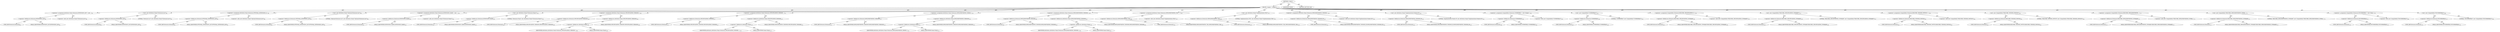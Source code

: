 digraph "&lt;clinit&gt;" {  
"111669149718" [label = <(METHOD,&lt;clinit&gt;)> ]
"25769803842" [label = <(BLOCK,&lt;empty&gt;,&lt;empty&gt;)> ]
"30064771405" [label = <(&lt;operator&gt;.assignment,Attributes.Name Extension.EXTENSION_LIST = new ...)<SUB>82</SUB>> ]
"30064771406" [label = <(&lt;operator&gt;.fieldAccess,Extension.EXTENSION_LIST)<SUB>82</SUB>> ]
"180388626466" [label = <(TYPE_REF,Extension,Extension)<SUB>82</SUB>> ]
"55834574913" [label = <(FIELD_IDENTIFIER,EXTENSION_LIST,EXTENSION_LIST)<SUB>82</SUB>> ]
"30064771407" [label = <(&lt;operator&gt;.alloc,new Attributes.Name(&quot;Extension-List&quot;))<SUB>83</SUB>> ]
"30064771408" [label = <(&lt;init&gt;,new Attributes.Name(&quot;Extension-List&quot;))<SUB>83</SUB>> ]
"30064771409" [label = <(&lt;operator&gt;.fieldAccess,Extension.EXTENSION_LIST)<SUB>82</SUB>> ]
"180388626467" [label = <(TYPE_REF,Extension,Extension)<SUB>82</SUB>> ]
"55834574914" [label = <(FIELD_IDENTIFIER,EXTENSION_LIST,EXTENSION_LIST)<SUB>82</SUB>> ]
"90194313269" [label = <(LITERAL,&quot;Extension-List&quot;,new Attributes.Name(&quot;Extension-List&quot;))<SUB>83</SUB>> ]
"30064771410" [label = <(&lt;operator&gt;.assignment,Attributes.Name Extension.OPTIONAL_EXTENSION_LI...)<SUB>95</SUB>> ]
"30064771411" [label = <(&lt;operator&gt;.fieldAccess,Extension.OPTIONAL_EXTENSION_LIST)<SUB>95</SUB>> ]
"180388626468" [label = <(TYPE_REF,Extension,Extension)<SUB>95</SUB>> ]
"55834574915" [label = <(FIELD_IDENTIFIER,OPTIONAL_EXTENSION_LIST,OPTIONAL_EXTENSION_LIST)<SUB>95</SUB>> ]
"30064771412" [label = <(&lt;operator&gt;.alloc,new Attributes.Name(&quot;Optional-Extension-List&quot;))<SUB>96</SUB>> ]
"30064771413" [label = <(&lt;init&gt;,new Attributes.Name(&quot;Optional-Extension-List&quot;))<SUB>96</SUB>> ]
"30064771414" [label = <(&lt;operator&gt;.fieldAccess,Extension.OPTIONAL_EXTENSION_LIST)<SUB>95</SUB>> ]
"180388626469" [label = <(TYPE_REF,Extension,Extension)<SUB>95</SUB>> ]
"55834574916" [label = <(FIELD_IDENTIFIER,OPTIONAL_EXTENSION_LIST,OPTIONAL_EXTENSION_LIST)<SUB>95</SUB>> ]
"90194313270" [label = <(LITERAL,&quot;Optional-Extension-List&quot;,new Attributes.Name(&quot;Optional-Extension-List&quot;))<SUB>96</SUB>> ]
"30064771415" [label = <(&lt;operator&gt;.assignment,Attributes.Name Extension.EXTENSION_NAME = new ...)<SUB>102</SUB>> ]
"30064771416" [label = <(&lt;operator&gt;.fieldAccess,Extension.EXTENSION_NAME)<SUB>102</SUB>> ]
"180388626470" [label = <(TYPE_REF,Extension,Extension)<SUB>102</SUB>> ]
"55834574917" [label = <(FIELD_IDENTIFIER,EXTENSION_NAME,EXTENSION_NAME)<SUB>102</SUB>> ]
"30064771417" [label = <(&lt;operator&gt;.alloc,new Attributes.Name(&quot;Extension-Name&quot;))<SUB>103</SUB>> ]
"30064771418" [label = <(&lt;init&gt;,new Attributes.Name(&quot;Extension-Name&quot;))<SUB>103</SUB>> ]
"30064771419" [label = <(&lt;operator&gt;.fieldAccess,Extension.EXTENSION_NAME)<SUB>102</SUB>> ]
"180388626471" [label = <(TYPE_REF,Extension,Extension)<SUB>102</SUB>> ]
"55834574918" [label = <(FIELD_IDENTIFIER,EXTENSION_NAME,EXTENSION_NAME)<SUB>102</SUB>> ]
"90194313271" [label = <(LITERAL,&quot;Extension-Name&quot;,new Attributes.Name(&quot;Extension-Name&quot;))<SUB>103</SUB>> ]
"30064771420" [label = <(&lt;operator&gt;.assignment,Attributes.Name Extension.SPECIFICATION_VERSION...)<SUB>108</SUB>> ]
"30064771421" [label = <(&lt;operator&gt;.fieldAccess,Extension.SPECIFICATION_VERSION)<SUB>108</SUB>> ]
"180388626472" [label = <(TYPE_REF,Extension,Extension)<SUB>108</SUB>> ]
"55834574919" [label = <(FIELD_IDENTIFIER,SPECIFICATION_VERSION,SPECIFICATION_VERSION)<SUB>108</SUB>> ]
"30064771422" [label = <(&lt;operator&gt;.fieldAccess,Attributes.Name.SPECIFICATION_VERSION)<SUB>109</SUB>> ]
"30064771423" [label = <(&lt;operator&gt;.fieldAccess,Attributes.Name)<SUB>109</SUB>> ]
"68719477041" [label = <(IDENTIFIER,Attributes,Attributes.Name Extension.SPECIFICATION_VERSION...)<SUB>109</SUB>> ]
"55834574920" [label = <(FIELD_IDENTIFIER,Name,Name)<SUB>109</SUB>> ]
"55834574921" [label = <(FIELD_IDENTIFIER,SPECIFICATION_VERSION,SPECIFICATION_VERSION)<SUB>109</SUB>> ]
"30064771424" [label = <(&lt;operator&gt;.assignment,Attributes.Name Extension.SPECIFICATION_VENDOR ...)<SUB>115</SUB>> ]
"30064771425" [label = <(&lt;operator&gt;.fieldAccess,Extension.SPECIFICATION_VENDOR)<SUB>115</SUB>> ]
"180388626473" [label = <(TYPE_REF,Extension,Extension)<SUB>115</SUB>> ]
"55834574922" [label = <(FIELD_IDENTIFIER,SPECIFICATION_VENDOR,SPECIFICATION_VENDOR)<SUB>115</SUB>> ]
"30064771426" [label = <(&lt;operator&gt;.fieldAccess,Attributes.Name.SPECIFICATION_VENDOR)<SUB>116</SUB>> ]
"30064771427" [label = <(&lt;operator&gt;.fieldAccess,Attributes.Name)<SUB>116</SUB>> ]
"68719477042" [label = <(IDENTIFIER,Attributes,Attributes.Name Extension.SPECIFICATION_VENDOR ...)<SUB>116</SUB>> ]
"55834574923" [label = <(FIELD_IDENTIFIER,Name,Name)<SUB>116</SUB>> ]
"55834574924" [label = <(FIELD_IDENTIFIER,SPECIFICATION_VENDOR,SPECIFICATION_VENDOR)<SUB>116</SUB>> ]
"30064771428" [label = <(&lt;operator&gt;.assignment,Attributes.Name Extension.IMPLEMENTATION_VERSIO...)<SUB>122</SUB>> ]
"30064771429" [label = <(&lt;operator&gt;.fieldAccess,Extension.IMPLEMENTATION_VERSION)<SUB>122</SUB>> ]
"180388626474" [label = <(TYPE_REF,Extension,Extension)<SUB>122</SUB>> ]
"55834574925" [label = <(FIELD_IDENTIFIER,IMPLEMENTATION_VERSION,IMPLEMENTATION_VERSION)<SUB>122</SUB>> ]
"30064771430" [label = <(&lt;operator&gt;.fieldAccess,Attributes.Name.IMPLEMENTATION_VERSION)<SUB>123</SUB>> ]
"30064771431" [label = <(&lt;operator&gt;.fieldAccess,Attributes.Name)<SUB>123</SUB>> ]
"68719477043" [label = <(IDENTIFIER,Attributes,Attributes.Name Extension.IMPLEMENTATION_VERSIO...)<SUB>123</SUB>> ]
"55834574926" [label = <(FIELD_IDENTIFIER,Name,Name)<SUB>123</SUB>> ]
"55834574927" [label = <(FIELD_IDENTIFIER,IMPLEMENTATION_VERSION,IMPLEMENTATION_VERSION)<SUB>123</SUB>> ]
"30064771432" [label = <(&lt;operator&gt;.assignment,Attributes.Name Extension.IMPLEMENTATION_VENDOR...)<SUB>129</SUB>> ]
"30064771433" [label = <(&lt;operator&gt;.fieldAccess,Extension.IMPLEMENTATION_VENDOR)<SUB>129</SUB>> ]
"180388626475" [label = <(TYPE_REF,Extension,Extension)<SUB>129</SUB>> ]
"55834574928" [label = <(FIELD_IDENTIFIER,IMPLEMENTATION_VENDOR,IMPLEMENTATION_VENDOR)<SUB>129</SUB>> ]
"30064771434" [label = <(&lt;operator&gt;.fieldAccess,Attributes.Name.IMPLEMENTATION_VENDOR)<SUB>130</SUB>> ]
"30064771435" [label = <(&lt;operator&gt;.fieldAccess,Attributes.Name)<SUB>130</SUB>> ]
"68719477044" [label = <(IDENTIFIER,Attributes,Attributes.Name Extension.IMPLEMENTATION_VENDOR...)<SUB>130</SUB>> ]
"55834574929" [label = <(FIELD_IDENTIFIER,Name,Name)<SUB>130</SUB>> ]
"55834574930" [label = <(FIELD_IDENTIFIER,IMPLEMENTATION_VENDOR,IMPLEMENTATION_VENDOR)<SUB>130</SUB>> ]
"30064771436" [label = <(&lt;operator&gt;.assignment,Attributes.Name Extension.IMPLEMENTATION_URL = ...)<SUB>136</SUB>> ]
"30064771437" [label = <(&lt;operator&gt;.fieldAccess,Extension.IMPLEMENTATION_URL)<SUB>136</SUB>> ]
"180388626476" [label = <(TYPE_REF,Extension,Extension)<SUB>136</SUB>> ]
"55834574931" [label = <(FIELD_IDENTIFIER,IMPLEMENTATION_URL,IMPLEMENTATION_URL)<SUB>136</SUB>> ]
"30064771438" [label = <(&lt;operator&gt;.alloc,new Attributes.Name(&quot;Implementation-URL&quot;))<SUB>137</SUB>> ]
"30064771439" [label = <(&lt;init&gt;,new Attributes.Name(&quot;Implementation-URL&quot;))<SUB>137</SUB>> ]
"30064771440" [label = <(&lt;operator&gt;.fieldAccess,Extension.IMPLEMENTATION_URL)<SUB>136</SUB>> ]
"180388626477" [label = <(TYPE_REF,Extension,Extension)<SUB>136</SUB>> ]
"55834574932" [label = <(FIELD_IDENTIFIER,IMPLEMENTATION_URL,IMPLEMENTATION_URL)<SUB>136</SUB>> ]
"90194313272" [label = <(LITERAL,&quot;Implementation-URL&quot;,new Attributes.Name(&quot;Implementation-URL&quot;))<SUB>137</SUB>> ]
"30064771441" [label = <(&lt;operator&gt;.assignment,Attributes.Name Extension.IMPLEMENTATION_VENDOR...)<SUB>143</SUB>> ]
"30064771442" [label = <(&lt;operator&gt;.fieldAccess,Extension.IMPLEMENTATION_VENDOR_ID)<SUB>143</SUB>> ]
"180388626478" [label = <(TYPE_REF,Extension,Extension)<SUB>143</SUB>> ]
"55834574933" [label = <(FIELD_IDENTIFIER,IMPLEMENTATION_VENDOR_ID,IMPLEMENTATION_VENDOR_ID)<SUB>143</SUB>> ]
"30064771443" [label = <(&lt;operator&gt;.alloc,new Attributes.Name(&quot;Implementation-Vendor-Id&quot;))<SUB>144</SUB>> ]
"30064771444" [label = <(&lt;init&gt;,new Attributes.Name(&quot;Implementation-Vendor-Id&quot;))<SUB>144</SUB>> ]
"30064771445" [label = <(&lt;operator&gt;.fieldAccess,Extension.IMPLEMENTATION_VENDOR_ID)<SUB>143</SUB>> ]
"180388626479" [label = <(TYPE_REF,Extension,Extension)<SUB>143</SUB>> ]
"55834574934" [label = <(FIELD_IDENTIFIER,IMPLEMENTATION_VENDOR_ID,IMPLEMENTATION_VENDOR_ID)<SUB>143</SUB>> ]
"90194313273" [label = <(LITERAL,&quot;Implementation-Vendor-Id&quot;,new Attributes.Name(&quot;Implementation-Vendor-Id&quot;))<SUB>144</SUB>> ]
"30064771446" [label = <(&lt;operator&gt;.assignment,Compatibility Extension.COMPATIBLE = new Compat...)<SUB>149</SUB>> ]
"30064771447" [label = <(&lt;operator&gt;.fieldAccess,Extension.COMPATIBLE)<SUB>149</SUB>> ]
"180388626480" [label = <(TYPE_REF,Extension,Extension)<SUB>149</SUB>> ]
"55834574935" [label = <(FIELD_IDENTIFIER,COMPATIBLE,COMPATIBLE)<SUB>149</SUB>> ]
"30064771448" [label = <(&lt;operator&gt;.alloc,new Compatibility(&quot;COMPATIBLE&quot;))<SUB>150</SUB>> ]
"30064771449" [label = <(&lt;init&gt;,new Compatibility(&quot;COMPATIBLE&quot;))<SUB>150</SUB>> ]
"30064771450" [label = <(&lt;operator&gt;.fieldAccess,Extension.COMPATIBLE)<SUB>149</SUB>> ]
"180388626481" [label = <(TYPE_REF,Extension,Extension)<SUB>149</SUB>> ]
"55834574936" [label = <(FIELD_IDENTIFIER,COMPATIBLE,COMPATIBLE)<SUB>149</SUB>> ]
"90194313274" [label = <(LITERAL,&quot;COMPATIBLE&quot;,new Compatibility(&quot;COMPATIBLE&quot;))<SUB>150</SUB>> ]
"30064771451" [label = <(&lt;operator&gt;.assignment,Compatibility Extension.REQUIRE_SPECIFICATION_U...)<SUB>156</SUB>> ]
"30064771452" [label = <(&lt;operator&gt;.fieldAccess,Extension.REQUIRE_SPECIFICATION_UPGRADE)<SUB>156</SUB>> ]
"180388626482" [label = <(TYPE_REF,Extension,Extension)<SUB>156</SUB>> ]
"55834574937" [label = <(FIELD_IDENTIFIER,REQUIRE_SPECIFICATION_UPGRADE,REQUIRE_SPECIFICATION_UPGRADE)<SUB>156</SUB>> ]
"30064771453" [label = <(&lt;operator&gt;.alloc,new Compatibility(&quot;REQUIRE_SPECIFICATION_UPGRADE&quot;))<SUB>157</SUB>> ]
"30064771454" [label = <(&lt;init&gt;,new Compatibility(&quot;REQUIRE_SPECIFICATION_UPGRADE&quot;))<SUB>157</SUB>> ]
"30064771455" [label = <(&lt;operator&gt;.fieldAccess,Extension.REQUIRE_SPECIFICATION_UPGRADE)<SUB>156</SUB>> ]
"180388626483" [label = <(TYPE_REF,Extension,Extension)<SUB>156</SUB>> ]
"55834574938" [label = <(FIELD_IDENTIFIER,REQUIRE_SPECIFICATION_UPGRADE,REQUIRE_SPECIFICATION_UPGRADE)<SUB>156</SUB>> ]
"90194313275" [label = <(LITERAL,&quot;REQUIRE_SPECIFICATION_UPGRADE&quot;,new Compatibility(&quot;REQUIRE_SPECIFICATION_UPGRADE&quot;))<SUB>157</SUB>> ]
"30064771456" [label = <(&lt;operator&gt;.assignment,Compatibility Extension.REQUIRE_VENDOR_SWITCH =...)<SUB>163</SUB>> ]
"30064771457" [label = <(&lt;operator&gt;.fieldAccess,Extension.REQUIRE_VENDOR_SWITCH)<SUB>163</SUB>> ]
"180388626484" [label = <(TYPE_REF,Extension,Extension)<SUB>163</SUB>> ]
"55834574939" [label = <(FIELD_IDENTIFIER,REQUIRE_VENDOR_SWITCH,REQUIRE_VENDOR_SWITCH)<SUB>163</SUB>> ]
"30064771458" [label = <(&lt;operator&gt;.alloc,new Compatibility(&quot;REQUIRE_VENDOR_SWITCH&quot;))<SUB>164</SUB>> ]
"30064771459" [label = <(&lt;init&gt;,new Compatibility(&quot;REQUIRE_VENDOR_SWITCH&quot;))<SUB>164</SUB>> ]
"30064771460" [label = <(&lt;operator&gt;.fieldAccess,Extension.REQUIRE_VENDOR_SWITCH)<SUB>163</SUB>> ]
"180388626485" [label = <(TYPE_REF,Extension,Extension)<SUB>163</SUB>> ]
"55834574940" [label = <(FIELD_IDENTIFIER,REQUIRE_VENDOR_SWITCH,REQUIRE_VENDOR_SWITCH)<SUB>163</SUB>> ]
"90194313276" [label = <(LITERAL,&quot;REQUIRE_VENDOR_SWITCH&quot;,new Compatibility(&quot;REQUIRE_VENDOR_SWITCH&quot;))<SUB>164</SUB>> ]
"30064771461" [label = <(&lt;operator&gt;.assignment,Compatibility Extension.REQUIRE_IMPLEMENTATION_...)<SUB>170</SUB>> ]
"30064771462" [label = <(&lt;operator&gt;.fieldAccess,Extension.REQUIRE_IMPLEMENTATION_UPGRADE)<SUB>170</SUB>> ]
"180388626486" [label = <(TYPE_REF,Extension,Extension)<SUB>170</SUB>> ]
"55834574941" [label = <(FIELD_IDENTIFIER,REQUIRE_IMPLEMENTATION_UPGRADE,REQUIRE_IMPLEMENTATION_UPGRADE)<SUB>170</SUB>> ]
"30064771463" [label = <(&lt;operator&gt;.alloc,new Compatibility(&quot;REQUIRE_IMPLEMENTATION_UPGRA...)<SUB>171</SUB>> ]
"30064771464" [label = <(&lt;init&gt;,new Compatibility(&quot;REQUIRE_IMPLEMENTATION_UPGRA...)<SUB>171</SUB>> ]
"30064771465" [label = <(&lt;operator&gt;.fieldAccess,Extension.REQUIRE_IMPLEMENTATION_UPGRADE)<SUB>170</SUB>> ]
"180388626487" [label = <(TYPE_REF,Extension,Extension)<SUB>170</SUB>> ]
"55834574942" [label = <(FIELD_IDENTIFIER,REQUIRE_IMPLEMENTATION_UPGRADE,REQUIRE_IMPLEMENTATION_UPGRADE)<SUB>170</SUB>> ]
"90194313277" [label = <(LITERAL,&quot;REQUIRE_IMPLEMENTATION_UPGRADE&quot;,new Compatibility(&quot;REQUIRE_IMPLEMENTATION_UPGRA...)<SUB>171</SUB>> ]
"30064771466" [label = <(&lt;operator&gt;.assignment,Compatibility Extension.INCOMPATIBLE = new Comp...)<SUB>179</SUB>> ]
"30064771467" [label = <(&lt;operator&gt;.fieldAccess,Extension.INCOMPATIBLE)<SUB>179</SUB>> ]
"180388626488" [label = <(TYPE_REF,Extension,Extension)<SUB>179</SUB>> ]
"55834574943" [label = <(FIELD_IDENTIFIER,INCOMPATIBLE,INCOMPATIBLE)<SUB>179</SUB>> ]
"30064771468" [label = <(&lt;operator&gt;.alloc,new Compatibility(&quot;INCOMPATIBLE&quot;))<SUB>180</SUB>> ]
"30064771469" [label = <(&lt;init&gt;,new Compatibility(&quot;INCOMPATIBLE&quot;))<SUB>180</SUB>> ]
"30064771470" [label = <(&lt;operator&gt;.fieldAccess,Extension.INCOMPATIBLE)<SUB>179</SUB>> ]
"180388626489" [label = <(TYPE_REF,Extension,Extension)<SUB>179</SUB>> ]
"55834574944" [label = <(FIELD_IDENTIFIER,INCOMPATIBLE,INCOMPATIBLE)<SUB>179</SUB>> ]
"90194313278" [label = <(LITERAL,&quot;INCOMPATIBLE&quot;,new Compatibility(&quot;INCOMPATIBLE&quot;))<SUB>180</SUB>> ]
"133143986255" [label = <(MODIFIER,STATIC)> ]
"128849018902" [label = <(METHOD_RETURN,void)> ]
  "111669149718" -> "25769803842"  [ label = "AST: "] 
  "111669149718" -> "133143986255"  [ label = "AST: "] 
  "111669149718" -> "128849018902"  [ label = "AST: "] 
  "25769803842" -> "30064771405"  [ label = "AST: "] 
  "25769803842" -> "30064771408"  [ label = "AST: "] 
  "25769803842" -> "30064771410"  [ label = "AST: "] 
  "25769803842" -> "30064771413"  [ label = "AST: "] 
  "25769803842" -> "30064771415"  [ label = "AST: "] 
  "25769803842" -> "30064771418"  [ label = "AST: "] 
  "25769803842" -> "30064771420"  [ label = "AST: "] 
  "25769803842" -> "30064771424"  [ label = "AST: "] 
  "25769803842" -> "30064771428"  [ label = "AST: "] 
  "25769803842" -> "30064771432"  [ label = "AST: "] 
  "25769803842" -> "30064771436"  [ label = "AST: "] 
  "25769803842" -> "30064771439"  [ label = "AST: "] 
  "25769803842" -> "30064771441"  [ label = "AST: "] 
  "25769803842" -> "30064771444"  [ label = "AST: "] 
  "25769803842" -> "30064771446"  [ label = "AST: "] 
  "25769803842" -> "30064771449"  [ label = "AST: "] 
  "25769803842" -> "30064771451"  [ label = "AST: "] 
  "25769803842" -> "30064771454"  [ label = "AST: "] 
  "25769803842" -> "30064771456"  [ label = "AST: "] 
  "25769803842" -> "30064771459"  [ label = "AST: "] 
  "25769803842" -> "30064771461"  [ label = "AST: "] 
  "25769803842" -> "30064771464"  [ label = "AST: "] 
  "25769803842" -> "30064771466"  [ label = "AST: "] 
  "25769803842" -> "30064771469"  [ label = "AST: "] 
  "30064771405" -> "30064771406"  [ label = "AST: "] 
  "30064771405" -> "30064771407"  [ label = "AST: "] 
  "30064771406" -> "180388626466"  [ label = "AST: "] 
  "30064771406" -> "55834574913"  [ label = "AST: "] 
  "30064771408" -> "30064771409"  [ label = "AST: "] 
  "30064771408" -> "90194313269"  [ label = "AST: "] 
  "30064771409" -> "180388626467"  [ label = "AST: "] 
  "30064771409" -> "55834574914"  [ label = "AST: "] 
  "30064771410" -> "30064771411"  [ label = "AST: "] 
  "30064771410" -> "30064771412"  [ label = "AST: "] 
  "30064771411" -> "180388626468"  [ label = "AST: "] 
  "30064771411" -> "55834574915"  [ label = "AST: "] 
  "30064771413" -> "30064771414"  [ label = "AST: "] 
  "30064771413" -> "90194313270"  [ label = "AST: "] 
  "30064771414" -> "180388626469"  [ label = "AST: "] 
  "30064771414" -> "55834574916"  [ label = "AST: "] 
  "30064771415" -> "30064771416"  [ label = "AST: "] 
  "30064771415" -> "30064771417"  [ label = "AST: "] 
  "30064771416" -> "180388626470"  [ label = "AST: "] 
  "30064771416" -> "55834574917"  [ label = "AST: "] 
  "30064771418" -> "30064771419"  [ label = "AST: "] 
  "30064771418" -> "90194313271"  [ label = "AST: "] 
  "30064771419" -> "180388626471"  [ label = "AST: "] 
  "30064771419" -> "55834574918"  [ label = "AST: "] 
  "30064771420" -> "30064771421"  [ label = "AST: "] 
  "30064771420" -> "30064771422"  [ label = "AST: "] 
  "30064771421" -> "180388626472"  [ label = "AST: "] 
  "30064771421" -> "55834574919"  [ label = "AST: "] 
  "30064771422" -> "30064771423"  [ label = "AST: "] 
  "30064771422" -> "55834574921"  [ label = "AST: "] 
  "30064771423" -> "68719477041"  [ label = "AST: "] 
  "30064771423" -> "55834574920"  [ label = "AST: "] 
  "30064771424" -> "30064771425"  [ label = "AST: "] 
  "30064771424" -> "30064771426"  [ label = "AST: "] 
  "30064771425" -> "180388626473"  [ label = "AST: "] 
  "30064771425" -> "55834574922"  [ label = "AST: "] 
  "30064771426" -> "30064771427"  [ label = "AST: "] 
  "30064771426" -> "55834574924"  [ label = "AST: "] 
  "30064771427" -> "68719477042"  [ label = "AST: "] 
  "30064771427" -> "55834574923"  [ label = "AST: "] 
  "30064771428" -> "30064771429"  [ label = "AST: "] 
  "30064771428" -> "30064771430"  [ label = "AST: "] 
  "30064771429" -> "180388626474"  [ label = "AST: "] 
  "30064771429" -> "55834574925"  [ label = "AST: "] 
  "30064771430" -> "30064771431"  [ label = "AST: "] 
  "30064771430" -> "55834574927"  [ label = "AST: "] 
  "30064771431" -> "68719477043"  [ label = "AST: "] 
  "30064771431" -> "55834574926"  [ label = "AST: "] 
  "30064771432" -> "30064771433"  [ label = "AST: "] 
  "30064771432" -> "30064771434"  [ label = "AST: "] 
  "30064771433" -> "180388626475"  [ label = "AST: "] 
  "30064771433" -> "55834574928"  [ label = "AST: "] 
  "30064771434" -> "30064771435"  [ label = "AST: "] 
  "30064771434" -> "55834574930"  [ label = "AST: "] 
  "30064771435" -> "68719477044"  [ label = "AST: "] 
  "30064771435" -> "55834574929"  [ label = "AST: "] 
  "30064771436" -> "30064771437"  [ label = "AST: "] 
  "30064771436" -> "30064771438"  [ label = "AST: "] 
  "30064771437" -> "180388626476"  [ label = "AST: "] 
  "30064771437" -> "55834574931"  [ label = "AST: "] 
  "30064771439" -> "30064771440"  [ label = "AST: "] 
  "30064771439" -> "90194313272"  [ label = "AST: "] 
  "30064771440" -> "180388626477"  [ label = "AST: "] 
  "30064771440" -> "55834574932"  [ label = "AST: "] 
  "30064771441" -> "30064771442"  [ label = "AST: "] 
  "30064771441" -> "30064771443"  [ label = "AST: "] 
  "30064771442" -> "180388626478"  [ label = "AST: "] 
  "30064771442" -> "55834574933"  [ label = "AST: "] 
  "30064771444" -> "30064771445"  [ label = "AST: "] 
  "30064771444" -> "90194313273"  [ label = "AST: "] 
  "30064771445" -> "180388626479"  [ label = "AST: "] 
  "30064771445" -> "55834574934"  [ label = "AST: "] 
  "30064771446" -> "30064771447"  [ label = "AST: "] 
  "30064771446" -> "30064771448"  [ label = "AST: "] 
  "30064771447" -> "180388626480"  [ label = "AST: "] 
  "30064771447" -> "55834574935"  [ label = "AST: "] 
  "30064771449" -> "30064771450"  [ label = "AST: "] 
  "30064771449" -> "90194313274"  [ label = "AST: "] 
  "30064771450" -> "180388626481"  [ label = "AST: "] 
  "30064771450" -> "55834574936"  [ label = "AST: "] 
  "30064771451" -> "30064771452"  [ label = "AST: "] 
  "30064771451" -> "30064771453"  [ label = "AST: "] 
  "30064771452" -> "180388626482"  [ label = "AST: "] 
  "30064771452" -> "55834574937"  [ label = "AST: "] 
  "30064771454" -> "30064771455"  [ label = "AST: "] 
  "30064771454" -> "90194313275"  [ label = "AST: "] 
  "30064771455" -> "180388626483"  [ label = "AST: "] 
  "30064771455" -> "55834574938"  [ label = "AST: "] 
  "30064771456" -> "30064771457"  [ label = "AST: "] 
  "30064771456" -> "30064771458"  [ label = "AST: "] 
  "30064771457" -> "180388626484"  [ label = "AST: "] 
  "30064771457" -> "55834574939"  [ label = "AST: "] 
  "30064771459" -> "30064771460"  [ label = "AST: "] 
  "30064771459" -> "90194313276"  [ label = "AST: "] 
  "30064771460" -> "180388626485"  [ label = "AST: "] 
  "30064771460" -> "55834574940"  [ label = "AST: "] 
  "30064771461" -> "30064771462"  [ label = "AST: "] 
  "30064771461" -> "30064771463"  [ label = "AST: "] 
  "30064771462" -> "180388626486"  [ label = "AST: "] 
  "30064771462" -> "55834574941"  [ label = "AST: "] 
  "30064771464" -> "30064771465"  [ label = "AST: "] 
  "30064771464" -> "90194313277"  [ label = "AST: "] 
  "30064771465" -> "180388626487"  [ label = "AST: "] 
  "30064771465" -> "55834574942"  [ label = "AST: "] 
  "30064771466" -> "30064771467"  [ label = "AST: "] 
  "30064771466" -> "30064771468"  [ label = "AST: "] 
  "30064771467" -> "180388626488"  [ label = "AST: "] 
  "30064771467" -> "55834574943"  [ label = "AST: "] 
  "30064771469" -> "30064771470"  [ label = "AST: "] 
  "30064771469" -> "90194313278"  [ label = "AST: "] 
  "30064771470" -> "180388626489"  [ label = "AST: "] 
  "30064771470" -> "55834574944"  [ label = "AST: "] 
}
